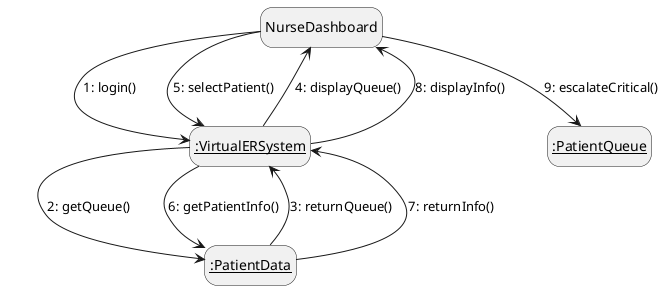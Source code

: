 @startuml nurseCollaboration
hide empty description

NurseDashboard --> __:VirtualERSystem__ : 1: login()
__:VirtualERSystem__ --> __:PatientData__ : 2: getQueue()
__:PatientData__ --> __:VirtualERSystem__ : 3: returnQueue()
__:VirtualERSystem__ --> NurseDashboard : 4: displayQueue()
NurseDashboard --> __:VirtualERSystem__ : 5: selectPatient()
__:VirtualERSystem__ --> __:PatientData__ : 6: getPatientInfo()
__:PatientData__ --> __:VirtualERSystem__ : 7: returnInfo()
__:VirtualERSystem__ --> NurseDashboard : 8: displayInfo()
NurseDashboard --> __:PatientQueue__ : 9: escalateCritical()

@enduml